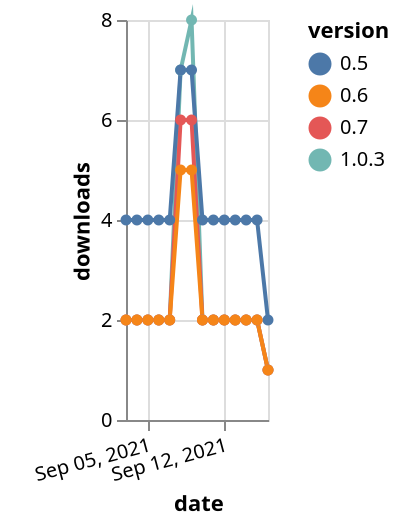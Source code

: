 {"$schema": "https://vega.github.io/schema/vega-lite/v5.json", "description": "A simple bar chart with embedded data.", "data": {"values": [{"date": "2021-09-03", "total": 3740, "delta": 2, "version": "1.0.3"}, {"date": "2021-09-04", "total": 3742, "delta": 2, "version": "1.0.3"}, {"date": "2021-09-05", "total": 3744, "delta": 2, "version": "1.0.3"}, {"date": "2021-09-06", "total": 3746, "delta": 2, "version": "1.0.3"}, {"date": "2021-09-07", "total": 3748, "delta": 2, "version": "1.0.3"}, {"date": "2021-09-08", "total": 3755, "delta": 7, "version": "1.0.3"}, {"date": "2021-09-09", "total": 3763, "delta": 8, "version": "1.0.3"}, {"date": "2021-09-10", "total": 3765, "delta": 2, "version": "1.0.3"}, {"date": "2021-09-11", "total": 3767, "delta": 2, "version": "1.0.3"}, {"date": "2021-09-12", "total": 3769, "delta": 2, "version": "1.0.3"}, {"date": "2021-09-13", "total": 3771, "delta": 2, "version": "1.0.3"}, {"date": "2021-09-14", "total": 3773, "delta": 2, "version": "1.0.3"}, {"date": "2021-09-15", "total": 3775, "delta": 2, "version": "1.0.3"}, {"date": "2021-09-16", "total": 3776, "delta": 1, "version": "1.0.3"}, {"date": "2021-09-03", "total": 3818, "delta": 2, "version": "0.7"}, {"date": "2021-09-04", "total": 3820, "delta": 2, "version": "0.7"}, {"date": "2021-09-05", "total": 3822, "delta": 2, "version": "0.7"}, {"date": "2021-09-06", "total": 3824, "delta": 2, "version": "0.7"}, {"date": "2021-09-07", "total": 3826, "delta": 2, "version": "0.7"}, {"date": "2021-09-08", "total": 3832, "delta": 6, "version": "0.7"}, {"date": "2021-09-09", "total": 3838, "delta": 6, "version": "0.7"}, {"date": "2021-09-10", "total": 3840, "delta": 2, "version": "0.7"}, {"date": "2021-09-11", "total": 3842, "delta": 2, "version": "0.7"}, {"date": "2021-09-12", "total": 3844, "delta": 2, "version": "0.7"}, {"date": "2021-09-13", "total": 3846, "delta": 2, "version": "0.7"}, {"date": "2021-09-14", "total": 3848, "delta": 2, "version": "0.7"}, {"date": "2021-09-15", "total": 3850, "delta": 2, "version": "0.7"}, {"date": "2021-09-16", "total": 3851, "delta": 1, "version": "0.7"}, {"date": "2021-09-03", "total": 5607, "delta": 4, "version": "0.5"}, {"date": "2021-09-04", "total": 5611, "delta": 4, "version": "0.5"}, {"date": "2021-09-05", "total": 5615, "delta": 4, "version": "0.5"}, {"date": "2021-09-06", "total": 5619, "delta": 4, "version": "0.5"}, {"date": "2021-09-07", "total": 5623, "delta": 4, "version": "0.5"}, {"date": "2021-09-08", "total": 5630, "delta": 7, "version": "0.5"}, {"date": "2021-09-09", "total": 5637, "delta": 7, "version": "0.5"}, {"date": "2021-09-10", "total": 5641, "delta": 4, "version": "0.5"}, {"date": "2021-09-11", "total": 5645, "delta": 4, "version": "0.5"}, {"date": "2021-09-12", "total": 5649, "delta": 4, "version": "0.5"}, {"date": "2021-09-13", "total": 5653, "delta": 4, "version": "0.5"}, {"date": "2021-09-14", "total": 5657, "delta": 4, "version": "0.5"}, {"date": "2021-09-15", "total": 5661, "delta": 4, "version": "0.5"}, {"date": "2021-09-16", "total": 5663, "delta": 2, "version": "0.5"}, {"date": "2021-09-03", "total": 3707, "delta": 2, "version": "0.6"}, {"date": "2021-09-04", "total": 3709, "delta": 2, "version": "0.6"}, {"date": "2021-09-05", "total": 3711, "delta": 2, "version": "0.6"}, {"date": "2021-09-06", "total": 3713, "delta": 2, "version": "0.6"}, {"date": "2021-09-07", "total": 3715, "delta": 2, "version": "0.6"}, {"date": "2021-09-08", "total": 3720, "delta": 5, "version": "0.6"}, {"date": "2021-09-09", "total": 3725, "delta": 5, "version": "0.6"}, {"date": "2021-09-10", "total": 3727, "delta": 2, "version": "0.6"}, {"date": "2021-09-11", "total": 3729, "delta": 2, "version": "0.6"}, {"date": "2021-09-12", "total": 3731, "delta": 2, "version": "0.6"}, {"date": "2021-09-13", "total": 3733, "delta": 2, "version": "0.6"}, {"date": "2021-09-14", "total": 3735, "delta": 2, "version": "0.6"}, {"date": "2021-09-15", "total": 3737, "delta": 2, "version": "0.6"}, {"date": "2021-09-16", "total": 3738, "delta": 1, "version": "0.6"}]}, "width": "container", "mark": {"type": "line", "point": {"filled": true}}, "encoding": {"x": {"field": "date", "type": "temporal", "timeUnit": "yearmonthdate", "title": "date", "axis": {"labelAngle": -15}}, "y": {"field": "delta", "type": "quantitative", "title": "downloads"}, "color": {"field": "version", "type": "nominal"}, "tooltip": {"field": "delta"}}}